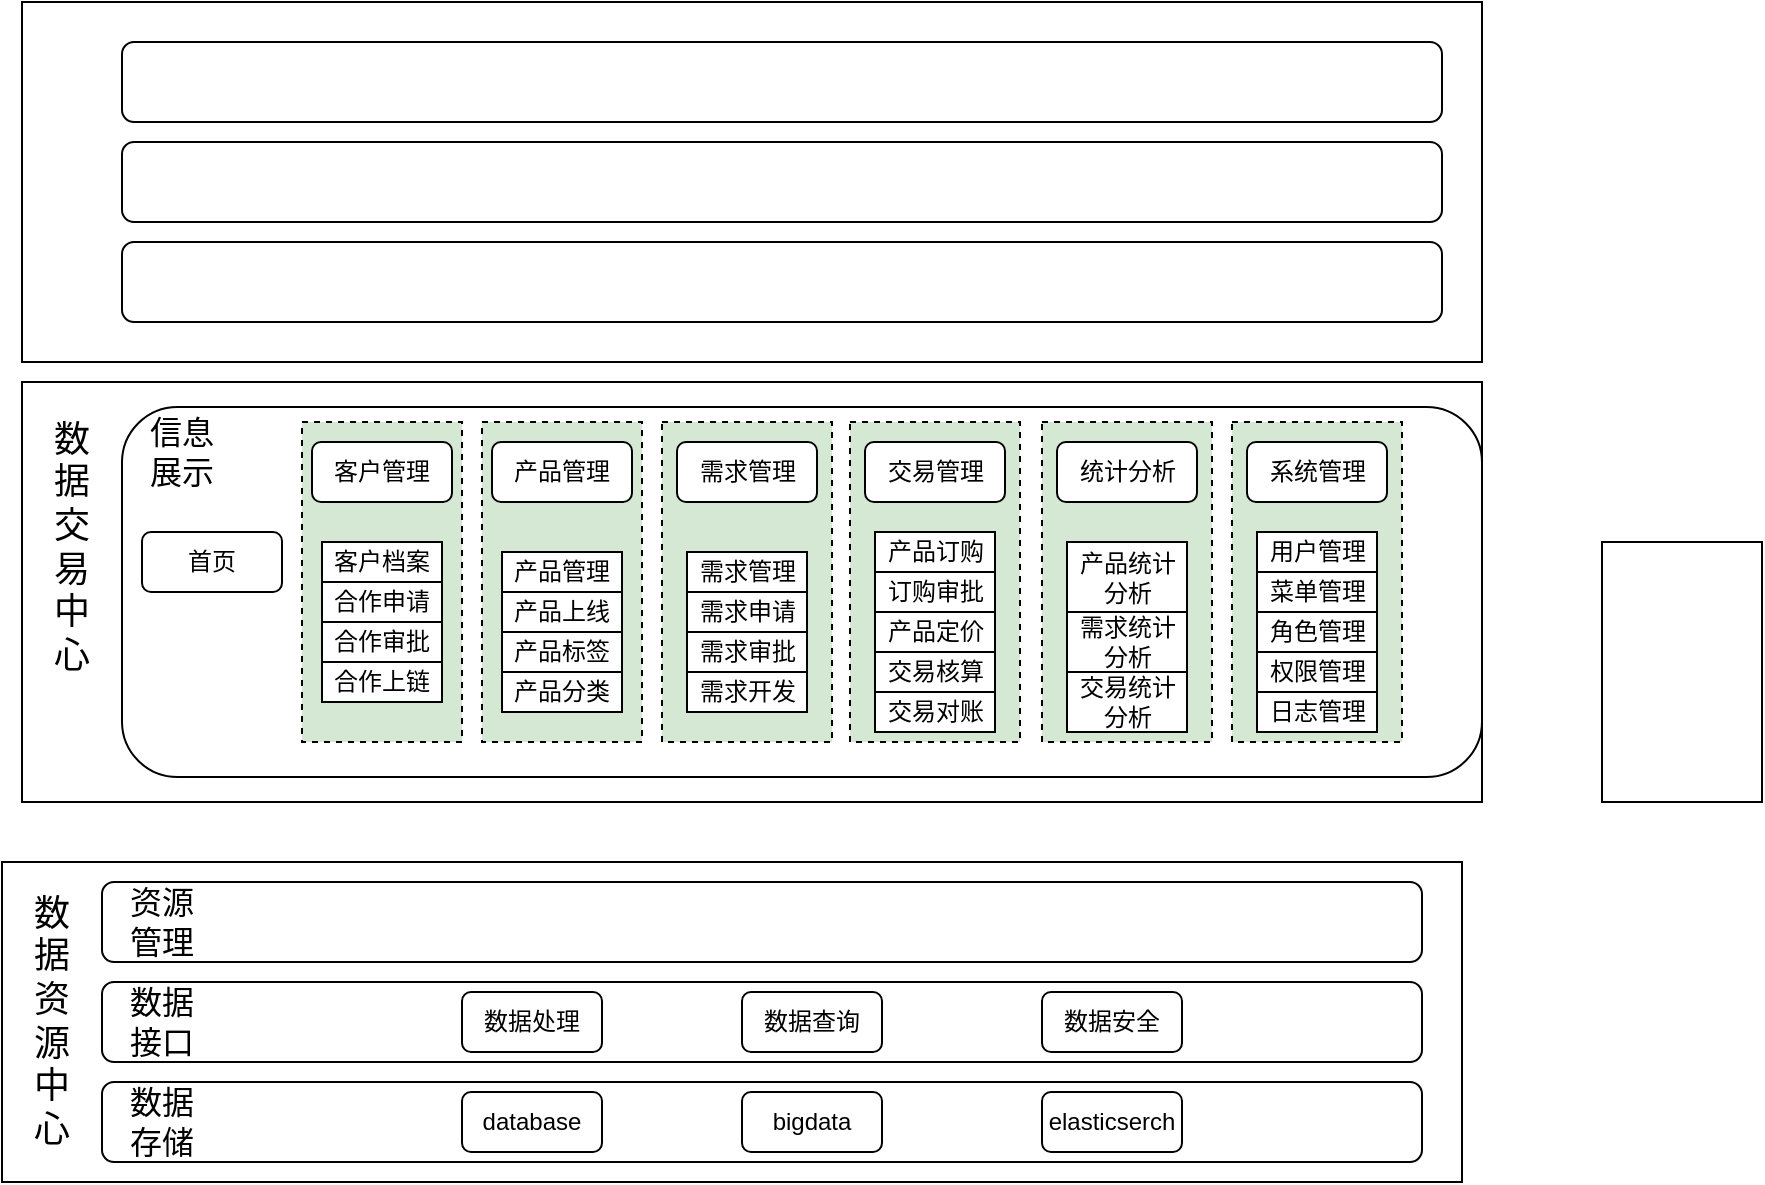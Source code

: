 <mxfile version="21.0.4" type="github">
  <diagram name="第 1 页" id="IMjAlpp3Ztoz9SvU_dgs">
    <mxGraphModel dx="836" dy="2499" grid="1" gridSize="10" guides="1" tooltips="1" connect="1" arrows="1" fold="1" page="1" pageScale="1" pageWidth="1200" pageHeight="1920" math="0" shadow="0">
      <root>
        <mxCell id="0" />
        <mxCell id="1" parent="0" />
        <mxCell id="INxmrjbLJUZYRgkc83wa-1" value="" style="rounded=0;whiteSpace=wrap;html=1;" parent="1" vertex="1">
          <mxGeometry x="80" y="380" width="730" height="160" as="geometry" />
        </mxCell>
        <mxCell id="INxmrjbLJUZYRgkc83wa-2" value="" style="rounded=0;whiteSpace=wrap;html=1;" parent="1" vertex="1">
          <mxGeometry x="90" y="140" width="730" height="210" as="geometry" />
        </mxCell>
        <mxCell id="INxmrjbLJUZYRgkc83wa-3" value="" style="rounded=0;whiteSpace=wrap;html=1;" parent="1" vertex="1">
          <mxGeometry x="90" y="-50" width="730" height="180" as="geometry" />
        </mxCell>
        <mxCell id="INxmrjbLJUZYRgkc83wa-5" value="" style="rounded=1;whiteSpace=wrap;html=1;" parent="1" vertex="1">
          <mxGeometry x="130" y="440" width="660" height="40" as="geometry" />
        </mxCell>
        <mxCell id="INxmrjbLJUZYRgkc83wa-6" value="" style="rounded=1;whiteSpace=wrap;html=1;" parent="1" vertex="1">
          <mxGeometry x="130" y="490" width="660" height="40" as="geometry" />
        </mxCell>
        <mxCell id="INxmrjbLJUZYRgkc83wa-8" value="" style="rounded=1;whiteSpace=wrap;html=1;" parent="1" vertex="1">
          <mxGeometry x="130" y="390" width="660" height="40" as="geometry" />
        </mxCell>
        <mxCell id="INxmrjbLJUZYRgkc83wa-9" value="" style="rounded=1;whiteSpace=wrap;html=1;" parent="1" vertex="1">
          <mxGeometry x="140" y="152.5" width="680" height="185" as="geometry" />
        </mxCell>
        <mxCell id="INxmrjbLJUZYRgkc83wa-10" value="" style="rounded=1;whiteSpace=wrap;html=1;" parent="1" vertex="1">
          <mxGeometry x="140" y="-30" width="660" height="40" as="geometry" />
        </mxCell>
        <mxCell id="INxmrjbLJUZYRgkc83wa-11" value="" style="rounded=1;whiteSpace=wrap;html=1;" parent="1" vertex="1">
          <mxGeometry x="140" y="20" width="660" height="40" as="geometry" />
        </mxCell>
        <mxCell id="INxmrjbLJUZYRgkc83wa-12" value="" style="rounded=1;whiteSpace=wrap;html=1;" parent="1" vertex="1">
          <mxGeometry x="140" y="70" width="660" height="40" as="geometry" />
        </mxCell>
        <mxCell id="INxmrjbLJUZYRgkc83wa-13" value="数据资源中心" style="text;html=1;strokeColor=none;fillColor=none;align=center;verticalAlign=middle;whiteSpace=wrap;rounded=0;fontSize=18;" parent="1" vertex="1">
          <mxGeometry x="100" y="392.5" width="10" height="135" as="geometry" />
        </mxCell>
        <mxCell id="INxmrjbLJUZYRgkc83wa-14" value="database" style="rounded=1;whiteSpace=wrap;html=1;" parent="1" vertex="1">
          <mxGeometry x="310" y="495" width="70" height="30" as="geometry" />
        </mxCell>
        <mxCell id="INxmrjbLJUZYRgkc83wa-15" value="bigdata" style="rounded=1;whiteSpace=wrap;html=1;" parent="1" vertex="1">
          <mxGeometry x="450" y="495" width="70" height="30" as="geometry" />
        </mxCell>
        <mxCell id="INxmrjbLJUZYRgkc83wa-16" value="elasticserch" style="rounded=1;whiteSpace=wrap;html=1;" parent="1" vertex="1">
          <mxGeometry x="600" y="495" width="70" height="30" as="geometry" />
        </mxCell>
        <mxCell id="INxmrjbLJUZYRgkc83wa-17" value="数据&lt;br style=&quot;font-size: 16px;&quot;&gt;存储" style="text;html=1;strokeColor=none;fillColor=none;align=center;verticalAlign=middle;whiteSpace=wrap;rounded=0;fontSize=16;" parent="1" vertex="1">
          <mxGeometry x="140" y="495" width="40" height="30" as="geometry" />
        </mxCell>
        <mxCell id="INxmrjbLJUZYRgkc83wa-18" value="数据&lt;br style=&quot;font-size: 16px;&quot;&gt;接口" style="text;html=1;strokeColor=none;fillColor=none;align=center;verticalAlign=middle;whiteSpace=wrap;rounded=0;fontSize=16;" parent="1" vertex="1">
          <mxGeometry x="140" y="445" width="40" height="30" as="geometry" />
        </mxCell>
        <mxCell id="INxmrjbLJUZYRgkc83wa-19" value="数据处理" style="rounded=1;whiteSpace=wrap;html=1;" parent="1" vertex="1">
          <mxGeometry x="310" y="445" width="70" height="30" as="geometry" />
        </mxCell>
        <mxCell id="INxmrjbLJUZYRgkc83wa-20" value="数据查询" style="rounded=1;whiteSpace=wrap;html=1;" parent="1" vertex="1">
          <mxGeometry x="450" y="445" width="70" height="30" as="geometry" />
        </mxCell>
        <mxCell id="INxmrjbLJUZYRgkc83wa-21" value="数据安全" style="rounded=1;whiteSpace=wrap;html=1;" parent="1" vertex="1">
          <mxGeometry x="600" y="445" width="70" height="30" as="geometry" />
        </mxCell>
        <mxCell id="INxmrjbLJUZYRgkc83wa-22" value="资源管理" style="text;html=1;strokeColor=none;fillColor=none;align=center;verticalAlign=middle;whiteSpace=wrap;rounded=0;fontSize=16;" parent="1" vertex="1">
          <mxGeometry x="140" y="395" width="40" height="30" as="geometry" />
        </mxCell>
        <mxCell id="INxmrjbLJUZYRgkc83wa-23" value="数据交易中心" style="text;html=1;strokeColor=none;fillColor=none;align=center;verticalAlign=middle;whiteSpace=wrap;rounded=0;fontSize=18;" parent="1" vertex="1">
          <mxGeometry x="110" y="155" width="10" height="135" as="geometry" />
        </mxCell>
        <mxCell id="INxmrjbLJUZYRgkc83wa-24" value="信息展示" style="text;html=1;strokeColor=none;fillColor=none;align=center;verticalAlign=middle;whiteSpace=wrap;rounded=0;fontSize=16;" parent="1" vertex="1">
          <mxGeometry x="150" y="160" width="40" height="30" as="geometry" />
        </mxCell>
        <mxCell id="INxmrjbLJUZYRgkc83wa-25" value="首页" style="rounded=1;whiteSpace=wrap;html=1;" parent="1" vertex="1">
          <mxGeometry x="150" y="215" width="70" height="30" as="geometry" />
        </mxCell>
        <mxCell id="INxmrjbLJUZYRgkc83wa-72" value="" style="rounded=0;whiteSpace=wrap;html=1;" parent="1" vertex="1">
          <mxGeometry x="880" y="220" width="80" height="130" as="geometry" />
        </mxCell>
        <mxCell id="ddeVs8B9BQJQFKg9lVX4-2" value="" style="rounded=0;whiteSpace=wrap;html=1;fillColor=#d5e8d4;strokeColor=#000000;dashed=1;" vertex="1" parent="1">
          <mxGeometry x="230" y="160" width="80" height="160" as="geometry" />
        </mxCell>
        <mxCell id="INxmrjbLJUZYRgkc83wa-26" value="客户管理" style="rounded=1;whiteSpace=wrap;html=1;" parent="1" vertex="1">
          <mxGeometry x="235" y="170" width="70" height="30" as="geometry" />
        </mxCell>
        <mxCell id="INxmrjbLJUZYRgkc83wa-66" value="" style="group" parent="1" vertex="1" connectable="0">
          <mxGeometry x="240" y="220" width="60" height="80" as="geometry" />
        </mxCell>
        <mxCell id="INxmrjbLJUZYRgkc83wa-35" value="客户档案" style="rounded=0;whiteSpace=wrap;html=1;" parent="INxmrjbLJUZYRgkc83wa-66" vertex="1">
          <mxGeometry width="60" height="20" as="geometry" />
        </mxCell>
        <mxCell id="INxmrjbLJUZYRgkc83wa-36" value="合作申请" style="rounded=0;whiteSpace=wrap;html=1;" parent="INxmrjbLJUZYRgkc83wa-66" vertex="1">
          <mxGeometry y="20" width="60" height="20" as="geometry" />
        </mxCell>
        <mxCell id="INxmrjbLJUZYRgkc83wa-37" value="合作审批" style="rounded=0;whiteSpace=wrap;html=1;" parent="INxmrjbLJUZYRgkc83wa-66" vertex="1">
          <mxGeometry y="40" width="60" height="20" as="geometry" />
        </mxCell>
        <mxCell id="INxmrjbLJUZYRgkc83wa-38" value="合作上链" style="rounded=0;whiteSpace=wrap;html=1;" parent="INxmrjbLJUZYRgkc83wa-66" vertex="1">
          <mxGeometry y="60" width="60" height="20" as="geometry" />
        </mxCell>
        <mxCell id="ddeVs8B9BQJQFKg9lVX4-3" value="" style="rounded=0;whiteSpace=wrap;html=1;fillColor=#d5e8d4;strokeColor=#000000;dashed=1;" vertex="1" parent="1">
          <mxGeometry x="320" y="160" width="80" height="160" as="geometry" />
        </mxCell>
        <mxCell id="INxmrjbLJUZYRgkc83wa-27" value="产品管理" style="rounded=1;whiteSpace=wrap;html=1;" parent="1" vertex="1">
          <mxGeometry x="325" y="170" width="70" height="30" as="geometry" />
        </mxCell>
        <mxCell id="INxmrjbLJUZYRgkc83wa-67" value="" style="group" parent="1" vertex="1" connectable="0">
          <mxGeometry x="330" y="225" width="60" height="80" as="geometry" />
        </mxCell>
        <mxCell id="INxmrjbLJUZYRgkc83wa-39" value="产品管理" style="rounded=0;whiteSpace=wrap;html=1;" parent="INxmrjbLJUZYRgkc83wa-67" vertex="1">
          <mxGeometry width="60" height="20" as="geometry" />
        </mxCell>
        <mxCell id="INxmrjbLJUZYRgkc83wa-40" value="产品上线" style="rounded=0;whiteSpace=wrap;html=1;" parent="INxmrjbLJUZYRgkc83wa-67" vertex="1">
          <mxGeometry y="20" width="60" height="20" as="geometry" />
        </mxCell>
        <mxCell id="INxmrjbLJUZYRgkc83wa-41" value="产品标签" style="rounded=0;whiteSpace=wrap;html=1;" parent="INxmrjbLJUZYRgkc83wa-67" vertex="1">
          <mxGeometry y="40" width="60" height="20" as="geometry" />
        </mxCell>
        <mxCell id="INxmrjbLJUZYRgkc83wa-42" value="产品分类" style="rounded=0;whiteSpace=wrap;html=1;" parent="INxmrjbLJUZYRgkc83wa-67" vertex="1">
          <mxGeometry y="60" width="60" height="20" as="geometry" />
        </mxCell>
        <mxCell id="ddeVs8B9BQJQFKg9lVX4-6" value="" style="rounded=0;whiteSpace=wrap;html=1;fillColor=#d5e8d4;strokeColor=#000000;dashed=1;" vertex="1" parent="1">
          <mxGeometry x="410" y="160" width="85" height="160" as="geometry" />
        </mxCell>
        <mxCell id="INxmrjbLJUZYRgkc83wa-28" value="需求管理" style="rounded=1;whiteSpace=wrap;html=1;" parent="1" vertex="1">
          <mxGeometry x="417.5" y="170" width="70" height="30" as="geometry" />
        </mxCell>
        <mxCell id="INxmrjbLJUZYRgkc83wa-43" value="需求管理" style="rounded=0;whiteSpace=wrap;html=1;container=0;" parent="1" vertex="1">
          <mxGeometry x="422.5" y="225" width="60" height="20" as="geometry" />
        </mxCell>
        <mxCell id="INxmrjbLJUZYRgkc83wa-44" value="需求申请" style="rounded=0;whiteSpace=wrap;html=1;container=0;" parent="1" vertex="1">
          <mxGeometry x="422.5" y="245" width="60" height="20" as="geometry" />
        </mxCell>
        <mxCell id="INxmrjbLJUZYRgkc83wa-46" value="需求开发" style="rounded=0;whiteSpace=wrap;html=1;container=0;" parent="1" vertex="1">
          <mxGeometry x="422.5" y="285" width="60" height="20" as="geometry" />
        </mxCell>
        <mxCell id="INxmrjbLJUZYRgkc83wa-60" value="需求审批" style="rounded=0;whiteSpace=wrap;html=1;container=0;" parent="1" vertex="1">
          <mxGeometry x="422.5" y="265" width="60" height="20" as="geometry" />
        </mxCell>
        <mxCell id="ddeVs8B9BQJQFKg9lVX4-8" value="" style="rounded=0;whiteSpace=wrap;html=1;fillColor=#d5e8d4;strokeColor=#000000;dashed=1;" vertex="1" parent="1">
          <mxGeometry x="504" y="160" width="85" height="160" as="geometry" />
        </mxCell>
        <mxCell id="ddeVs8B9BQJQFKg9lVX4-9" value="" style="rounded=0;whiteSpace=wrap;html=1;fillColor=#d5e8d4;strokeColor=#000000;dashed=1;" vertex="1" parent="1">
          <mxGeometry x="600" y="160" width="85" height="160" as="geometry" />
        </mxCell>
        <mxCell id="ddeVs8B9BQJQFKg9lVX4-10" value="" style="rounded=0;whiteSpace=wrap;html=1;fillColor=#d5e8d4;strokeColor=#000000;dashed=1;" vertex="1" parent="1">
          <mxGeometry x="695" y="160" width="85" height="160" as="geometry" />
        </mxCell>
        <mxCell id="INxmrjbLJUZYRgkc83wa-29" value="交易管理" style="rounded=1;whiteSpace=wrap;html=1;" parent="1" vertex="1">
          <mxGeometry x="511.5" y="170" width="70" height="30" as="geometry" />
        </mxCell>
        <mxCell id="INxmrjbLJUZYRgkc83wa-30" value="统计分析" style="rounded=1;whiteSpace=wrap;html=1;" parent="1" vertex="1">
          <mxGeometry x="607.5" y="170" width="70" height="30" as="geometry" />
        </mxCell>
        <mxCell id="INxmrjbLJUZYRgkc83wa-31" value="系统管理" style="rounded=1;whiteSpace=wrap;html=1;" parent="1" vertex="1">
          <mxGeometry x="702.5" y="170" width="70" height="30" as="geometry" />
        </mxCell>
        <mxCell id="INxmrjbLJUZYRgkc83wa-47" value="产品订购" style="rounded=0;whiteSpace=wrap;html=1;container=0;" parent="1" vertex="1">
          <mxGeometry x="516.5" y="215" width="60" height="20" as="geometry" />
        </mxCell>
        <mxCell id="INxmrjbLJUZYRgkc83wa-48" value="订购审批" style="rounded=0;whiteSpace=wrap;html=1;container=0;" parent="1" vertex="1">
          <mxGeometry x="516.5" y="235" width="60" height="20" as="geometry" />
        </mxCell>
        <mxCell id="INxmrjbLJUZYRgkc83wa-49" value="产品定价" style="rounded=0;whiteSpace=wrap;html=1;container=0;" parent="1" vertex="1">
          <mxGeometry x="516.5" y="255" width="60" height="20" as="geometry" />
        </mxCell>
        <mxCell id="INxmrjbLJUZYRgkc83wa-50" value="交易核算" style="rounded=0;whiteSpace=wrap;html=1;container=0;" parent="1" vertex="1">
          <mxGeometry x="516.5" y="275" width="60" height="20" as="geometry" />
        </mxCell>
        <mxCell id="INxmrjbLJUZYRgkc83wa-62" value="交易对账" style="rounded=0;whiteSpace=wrap;html=1;container=0;" parent="1" vertex="1">
          <mxGeometry x="516.5" y="295" width="60" height="20" as="geometry" />
        </mxCell>
        <mxCell id="INxmrjbLJUZYRgkc83wa-51" value="产品统计分析" style="rounded=0;whiteSpace=wrap;html=1;container=0;" parent="1" vertex="1">
          <mxGeometry x="612.5" y="220" width="60" height="35" as="geometry" />
        </mxCell>
        <mxCell id="INxmrjbLJUZYRgkc83wa-52" value="需求统计分析" style="rounded=0;whiteSpace=wrap;html=1;container=0;" parent="1" vertex="1">
          <mxGeometry x="612.5" y="255" width="60" height="30" as="geometry" />
        </mxCell>
        <mxCell id="INxmrjbLJUZYRgkc83wa-53" value="交易统计分析" style="rounded=0;whiteSpace=wrap;html=1;container=0;" parent="1" vertex="1">
          <mxGeometry x="612.5" y="285" width="60" height="30" as="geometry" />
        </mxCell>
        <mxCell id="INxmrjbLJUZYRgkc83wa-55" value="用户管理" style="rounded=0;whiteSpace=wrap;html=1;container=0;" parent="1" vertex="1">
          <mxGeometry x="707.5" y="215" width="60" height="20" as="geometry" />
        </mxCell>
        <mxCell id="INxmrjbLJUZYRgkc83wa-56" value="菜单管理" style="rounded=0;whiteSpace=wrap;html=1;container=0;" parent="1" vertex="1">
          <mxGeometry x="707.5" y="235" width="60" height="20" as="geometry" />
        </mxCell>
        <mxCell id="INxmrjbLJUZYRgkc83wa-57" value="角色管理" style="rounded=0;whiteSpace=wrap;html=1;container=0;" parent="1" vertex="1">
          <mxGeometry x="707.5" y="255" width="60" height="20" as="geometry" />
        </mxCell>
        <mxCell id="INxmrjbLJUZYRgkc83wa-58" value="权限管理" style="rounded=0;whiteSpace=wrap;html=1;container=0;" parent="1" vertex="1">
          <mxGeometry x="707.5" y="275" width="60" height="20" as="geometry" />
        </mxCell>
        <mxCell id="INxmrjbLJUZYRgkc83wa-63" value="日志管理" style="rounded=0;whiteSpace=wrap;html=1;container=0;" parent="1" vertex="1">
          <mxGeometry x="707.5" y="295" width="60" height="20" as="geometry" />
        </mxCell>
      </root>
    </mxGraphModel>
  </diagram>
</mxfile>
